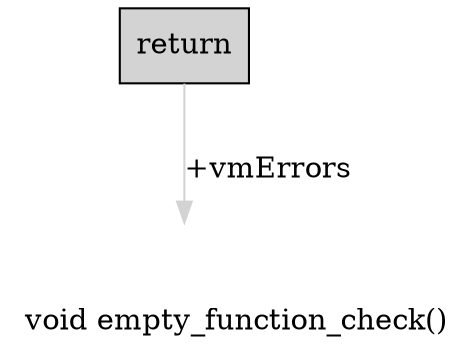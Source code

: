 digraph "void empty_function_check()" {
    label="void empty_function_check()";
    node [shape=box];
    "0" [style=filled,fillcolor=lightgray,label="return",];
    "1" [style=invis,label="Esc",];
    "0"->"1" [color=lightgray,label="\l+vmErrors",];
}
